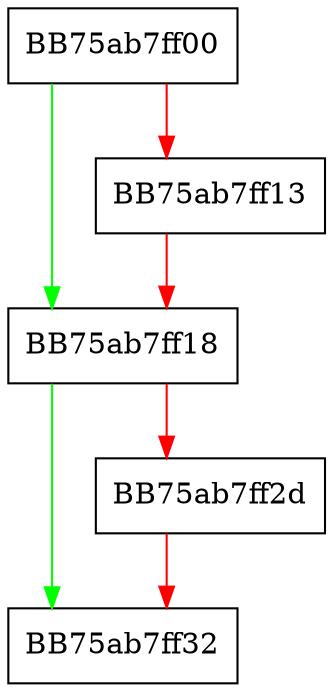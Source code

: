 digraph GetTypeConfidence {
  node [shape="box"];
  graph [splines=ortho];
  BB75ab7ff00 -> BB75ab7ff18 [color="green"];
  BB75ab7ff00 -> BB75ab7ff13 [color="red"];
  BB75ab7ff13 -> BB75ab7ff18 [color="red"];
  BB75ab7ff18 -> BB75ab7ff32 [color="green"];
  BB75ab7ff18 -> BB75ab7ff2d [color="red"];
  BB75ab7ff2d -> BB75ab7ff32 [color="red"];
}